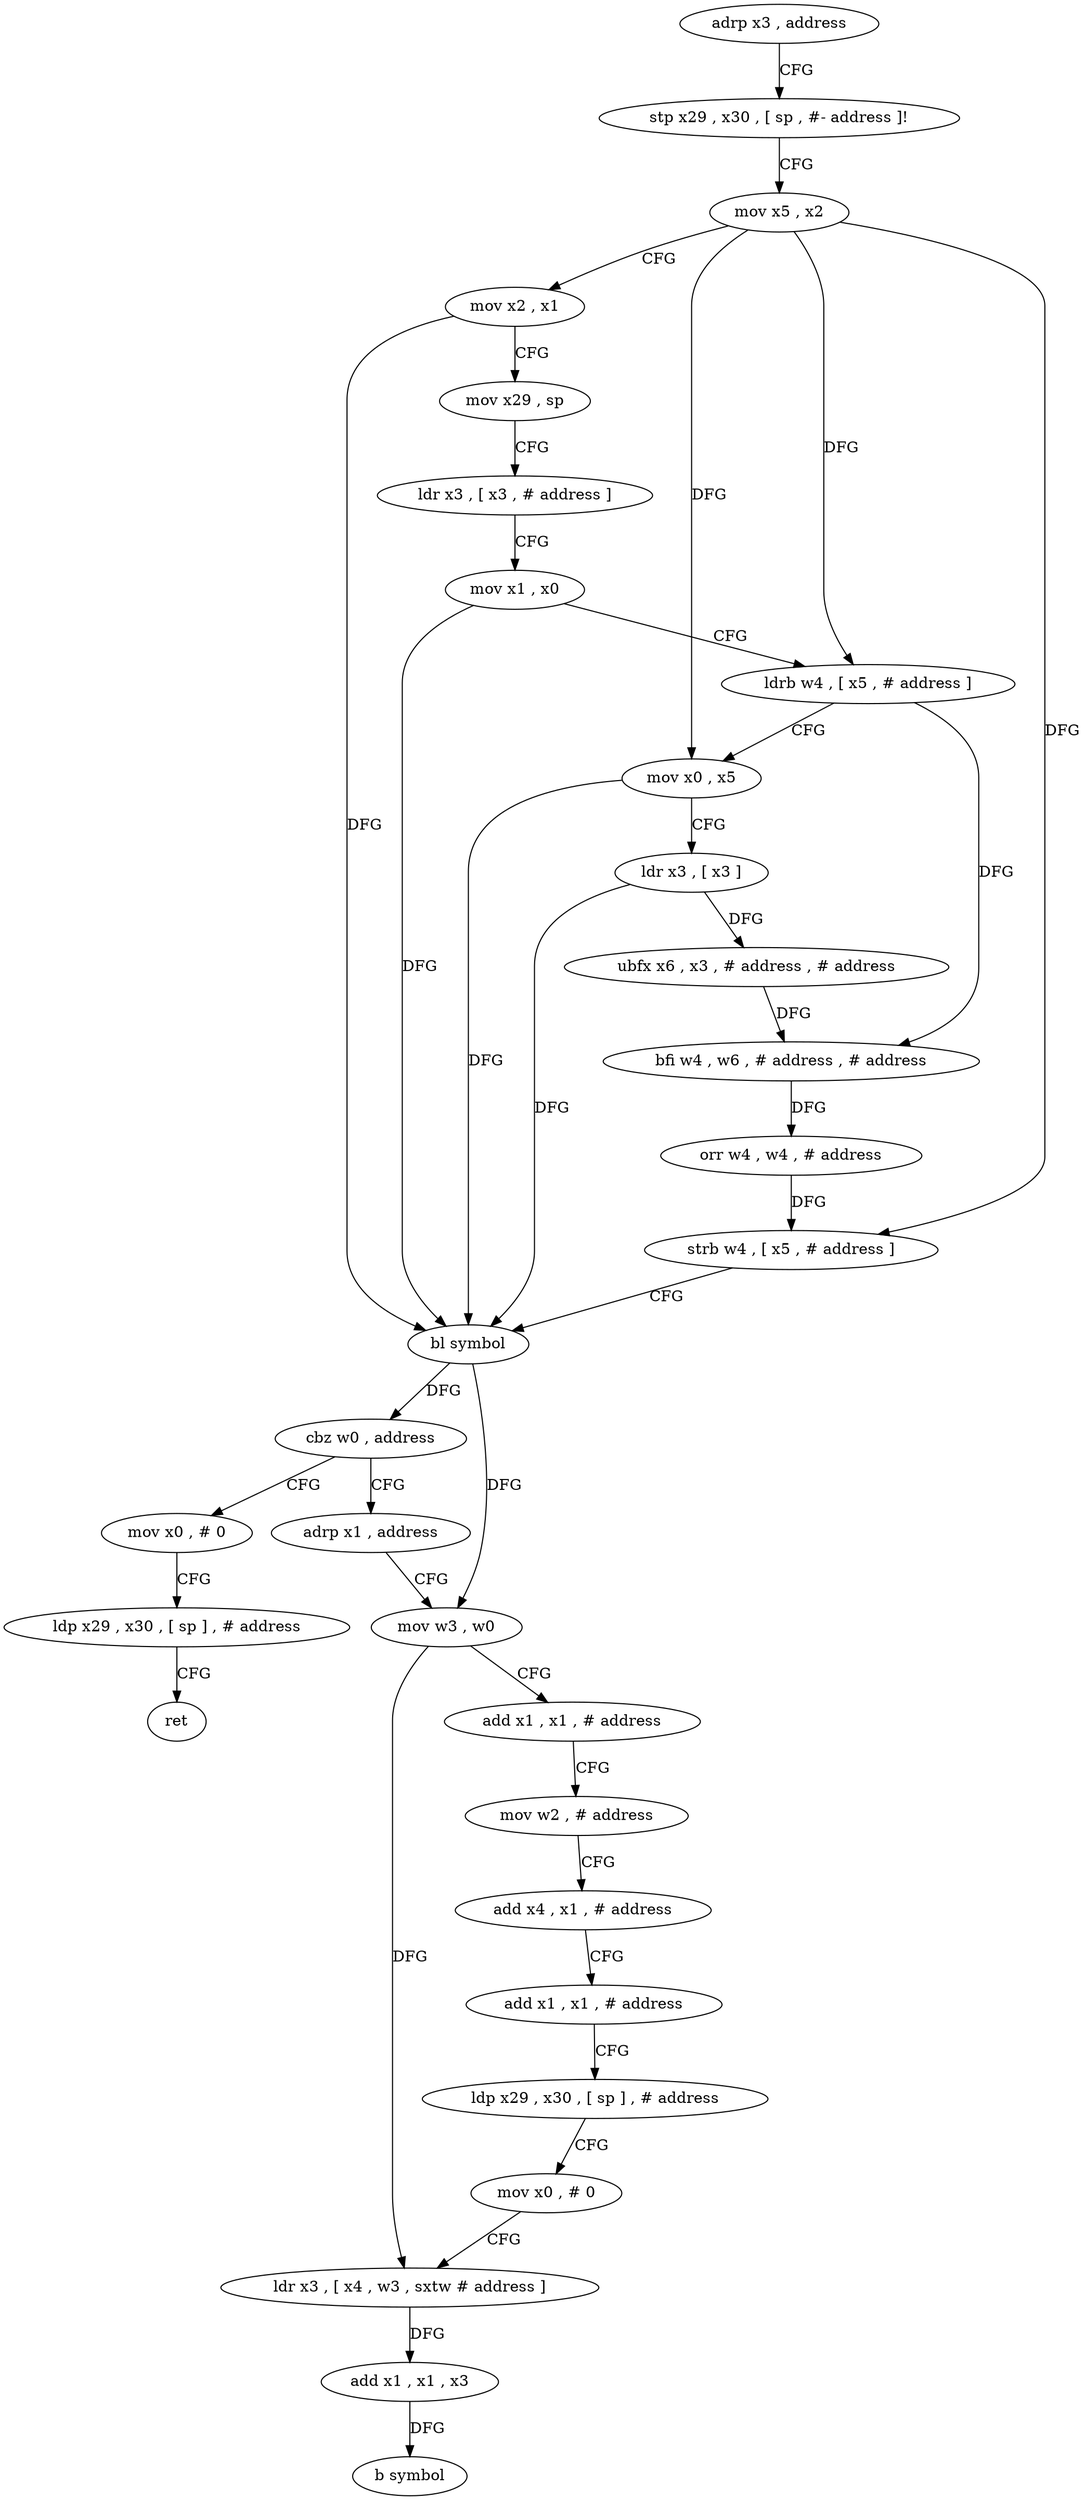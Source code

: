 digraph "func" {
"4297256" [label = "adrp x3 , address" ]
"4297260" [label = "stp x29 , x30 , [ sp , #- address ]!" ]
"4297264" [label = "mov x5 , x2" ]
"4297268" [label = "mov x2 , x1" ]
"4297272" [label = "mov x29 , sp" ]
"4297276" [label = "ldr x3 , [ x3 , # address ]" ]
"4297280" [label = "mov x1 , x0" ]
"4297284" [label = "ldrb w4 , [ x5 , # address ]" ]
"4297288" [label = "mov x0 , x5" ]
"4297292" [label = "ldr x3 , [ x3 ]" ]
"4297296" [label = "ubfx x6 , x3 , # address , # address" ]
"4297300" [label = "bfi w4 , w6 , # address , # address" ]
"4297304" [label = "orr w4 , w4 , # address" ]
"4297308" [label = "strb w4 , [ x5 , # address ]" ]
"4297312" [label = "bl symbol" ]
"4297316" [label = "cbz w0 , address" ]
"4297368" [label = "mov x0 , # 0" ]
"4297320" [label = "adrp x1 , address" ]
"4297372" [label = "ldp x29 , x30 , [ sp ] , # address" ]
"4297376" [label = "ret" ]
"4297324" [label = "mov w3 , w0" ]
"4297328" [label = "add x1 , x1 , # address" ]
"4297332" [label = "mov w2 , # address" ]
"4297336" [label = "add x4 , x1 , # address" ]
"4297340" [label = "add x1 , x1 , # address" ]
"4297344" [label = "ldp x29 , x30 , [ sp ] , # address" ]
"4297348" [label = "mov x0 , # 0" ]
"4297352" [label = "ldr x3 , [ x4 , w3 , sxtw # address ]" ]
"4297356" [label = "add x1 , x1 , x3" ]
"4297360" [label = "b symbol" ]
"4297256" -> "4297260" [ label = "CFG" ]
"4297260" -> "4297264" [ label = "CFG" ]
"4297264" -> "4297268" [ label = "CFG" ]
"4297264" -> "4297284" [ label = "DFG" ]
"4297264" -> "4297288" [ label = "DFG" ]
"4297264" -> "4297308" [ label = "DFG" ]
"4297268" -> "4297272" [ label = "CFG" ]
"4297268" -> "4297312" [ label = "DFG" ]
"4297272" -> "4297276" [ label = "CFG" ]
"4297276" -> "4297280" [ label = "CFG" ]
"4297280" -> "4297284" [ label = "CFG" ]
"4297280" -> "4297312" [ label = "DFG" ]
"4297284" -> "4297288" [ label = "CFG" ]
"4297284" -> "4297300" [ label = "DFG" ]
"4297288" -> "4297292" [ label = "CFG" ]
"4297288" -> "4297312" [ label = "DFG" ]
"4297292" -> "4297296" [ label = "DFG" ]
"4297292" -> "4297312" [ label = "DFG" ]
"4297296" -> "4297300" [ label = "DFG" ]
"4297300" -> "4297304" [ label = "DFG" ]
"4297304" -> "4297308" [ label = "DFG" ]
"4297308" -> "4297312" [ label = "CFG" ]
"4297312" -> "4297316" [ label = "DFG" ]
"4297312" -> "4297324" [ label = "DFG" ]
"4297316" -> "4297368" [ label = "CFG" ]
"4297316" -> "4297320" [ label = "CFG" ]
"4297368" -> "4297372" [ label = "CFG" ]
"4297320" -> "4297324" [ label = "CFG" ]
"4297372" -> "4297376" [ label = "CFG" ]
"4297324" -> "4297328" [ label = "CFG" ]
"4297324" -> "4297352" [ label = "DFG" ]
"4297328" -> "4297332" [ label = "CFG" ]
"4297332" -> "4297336" [ label = "CFG" ]
"4297336" -> "4297340" [ label = "CFG" ]
"4297340" -> "4297344" [ label = "CFG" ]
"4297344" -> "4297348" [ label = "CFG" ]
"4297348" -> "4297352" [ label = "CFG" ]
"4297352" -> "4297356" [ label = "DFG" ]
"4297356" -> "4297360" [ label = "DFG" ]
}
